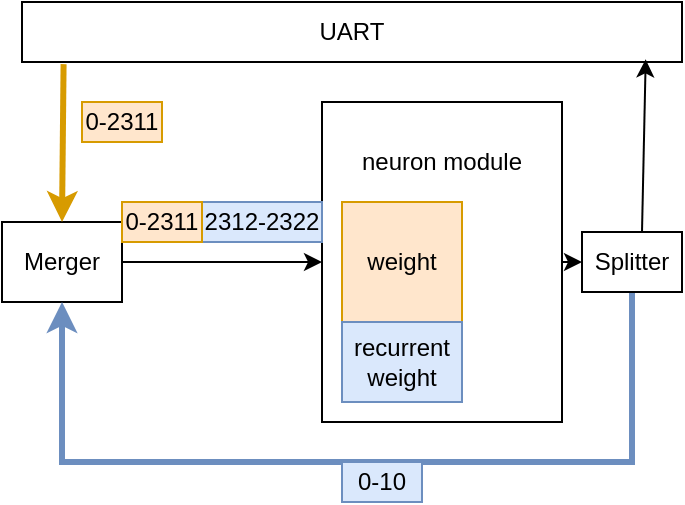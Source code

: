 <mxfile version="24.7.16">
  <diagram name="Page-1" id="7mhFeq_YFg0wfLDGkRy8">
    <mxGraphModel dx="682" dy="436" grid="1" gridSize="10" guides="1" tooltips="1" connect="1" arrows="1" fold="1" page="1" pageScale="1" pageWidth="850" pageHeight="1100" math="0" shadow="0">
      <root>
        <mxCell id="0" />
        <mxCell id="1" parent="0" />
        <mxCell id="CXMakOzYmPL1eDmDMZDL-10" style="edgeStyle=orthogonalEdgeStyle;rounded=0;orthogonalLoop=1;jettySize=auto;html=1;exitX=1;exitY=0.5;exitDx=0;exitDy=0;entryX=0;entryY=0.5;entryDx=0;entryDy=0;" parent="1" source="CXMakOzYmPL1eDmDMZDL-1" target="CXMakOzYmPL1eDmDMZDL-9" edge="1">
          <mxGeometry relative="1" as="geometry" />
        </mxCell>
        <mxCell id="CXMakOzYmPL1eDmDMZDL-1" value="&lt;div&gt;neuron module&lt;/div&gt;&lt;div&gt;&lt;br&gt;&lt;/div&gt;&lt;div&gt;&lt;br&gt;&lt;/div&gt;&lt;div&gt;&lt;br&gt;&lt;/div&gt;&lt;div&gt;&lt;br&gt;&lt;/div&gt;&lt;div&gt;&lt;br&gt;&lt;/div&gt;&lt;div&gt;&lt;br&gt;&lt;/div&gt;&lt;div&gt;&lt;br&gt;&lt;/div&gt;" style="rounded=0;whiteSpace=wrap;html=1;" parent="1" vertex="1">
          <mxGeometry x="180" y="120" width="120" height="160" as="geometry" />
        </mxCell>
        <mxCell id="CXMakOzYmPL1eDmDMZDL-2" value="weight" style="rounded=0;whiteSpace=wrap;html=1;fillColor=#ffe6cc;strokeColor=#d79b00;" parent="1" vertex="1">
          <mxGeometry x="190" y="170" width="60" height="60" as="geometry" />
        </mxCell>
        <mxCell id="CXMakOzYmPL1eDmDMZDL-3" value="&lt;div&gt;recurrent&lt;/div&gt;&lt;div&gt;weight&lt;br&gt;&lt;/div&gt;" style="rounded=0;whiteSpace=wrap;html=1;fillColor=#dae8fc;strokeColor=#6c8ebf;" parent="1" vertex="1">
          <mxGeometry x="190" y="230" width="60" height="40" as="geometry" />
        </mxCell>
        <mxCell id="CXMakOzYmPL1eDmDMZDL-6" style="edgeStyle=orthogonalEdgeStyle;rounded=0;orthogonalLoop=1;jettySize=auto;html=1;exitX=1;exitY=0.5;exitDx=0;exitDy=0;" parent="1" source="CXMakOzYmPL1eDmDMZDL-5" target="CXMakOzYmPL1eDmDMZDL-1" edge="1">
          <mxGeometry relative="1" as="geometry" />
        </mxCell>
        <mxCell id="CXMakOzYmPL1eDmDMZDL-5" value="Merger" style="rounded=0;whiteSpace=wrap;html=1;" parent="1" vertex="1">
          <mxGeometry x="20" y="180" width="60" height="40" as="geometry" />
        </mxCell>
        <mxCell id="CXMakOzYmPL1eDmDMZDL-8" value="0-2311" style="text;html=1;align=center;verticalAlign=middle;whiteSpace=wrap;rounded=0;fillColor=#ffe6cc;strokeColor=#d79b00;" parent="1" vertex="1">
          <mxGeometry x="60" y="120" width="40" height="20" as="geometry" />
        </mxCell>
        <mxCell id="CXMakOzYmPL1eDmDMZDL-12" style="edgeStyle=orthogonalEdgeStyle;rounded=0;orthogonalLoop=1;jettySize=auto;html=1;exitX=0.5;exitY=1;exitDx=0;exitDy=0;entryX=0.5;entryY=1;entryDx=0;entryDy=0;fillColor=#dae8fc;strokeColor=#6c8ebf;strokeWidth=3;" parent="1" source="CXMakOzYmPL1eDmDMZDL-9" target="CXMakOzYmPL1eDmDMZDL-5" edge="1">
          <mxGeometry relative="1" as="geometry">
            <Array as="points">
              <mxPoint x="335" y="300" />
              <mxPoint x="50" y="300" />
            </Array>
          </mxGeometry>
        </mxCell>
        <mxCell id="CXMakOzYmPL1eDmDMZDL-9" value="Splitter" style="rounded=0;whiteSpace=wrap;html=1;" parent="1" vertex="1">
          <mxGeometry x="310" y="185" width="50" height="30" as="geometry" />
        </mxCell>
        <mxCell id="CXMakOzYmPL1eDmDMZDL-11" value="UART" style="rounded=0;whiteSpace=wrap;html=1;" parent="1" vertex="1">
          <mxGeometry x="30" y="70" width="330" height="30" as="geometry" />
        </mxCell>
        <mxCell id="CXMakOzYmPL1eDmDMZDL-13" value="" style="endArrow=classic;html=1;rounded=0;entryX=0.945;entryY=0.956;entryDx=0;entryDy=0;entryPerimeter=0;" parent="1" target="CXMakOzYmPL1eDmDMZDL-11" edge="1">
          <mxGeometry width="50" height="50" relative="1" as="geometry">
            <mxPoint x="340" y="185" as="sourcePoint" />
            <mxPoint x="390" y="135" as="targetPoint" />
          </mxGeometry>
        </mxCell>
        <mxCell id="CXMakOzYmPL1eDmDMZDL-14" value="0-10" style="text;html=1;align=center;verticalAlign=middle;whiteSpace=wrap;rounded=0;fillColor=#dae8fc;strokeColor=#6c8ebf;" parent="1" vertex="1">
          <mxGeometry x="190" y="300" width="40" height="20" as="geometry" />
        </mxCell>
        <mxCell id="CXMakOzYmPL1eDmDMZDL-15" value="2312-2322" style="text;html=1;align=center;verticalAlign=middle;whiteSpace=wrap;rounded=0;fillColor=#dae8fc;strokeColor=#6c8ebf;" parent="1" vertex="1">
          <mxGeometry x="120" y="170" width="60" height="20" as="geometry" />
        </mxCell>
        <mxCell id="CXMakOzYmPL1eDmDMZDL-17" value="0-2311" style="text;html=1;align=center;verticalAlign=middle;whiteSpace=wrap;rounded=0;fillColor=#ffe6cc;strokeColor=#d79b00;" parent="1" vertex="1">
          <mxGeometry x="80" y="170" width="40" height="20" as="geometry" />
        </mxCell>
        <mxCell id="CXMakOzYmPL1eDmDMZDL-19" value="" style="endArrow=classic;html=1;rounded=0;entryX=0.5;entryY=0;entryDx=0;entryDy=0;exitX=0.063;exitY=1.035;exitDx=0;exitDy=0;exitPerimeter=0;fillColor=#ffe6cc;strokeColor=#d79b00;strokeWidth=3;" parent="1" source="CXMakOzYmPL1eDmDMZDL-11" target="CXMakOzYmPL1eDmDMZDL-5" edge="1">
          <mxGeometry width="50" height="50" relative="1" as="geometry">
            <mxPoint x="10" y="160" as="sourcePoint" />
            <mxPoint x="60" y="110" as="targetPoint" />
          </mxGeometry>
        </mxCell>
      </root>
    </mxGraphModel>
  </diagram>
</mxfile>
